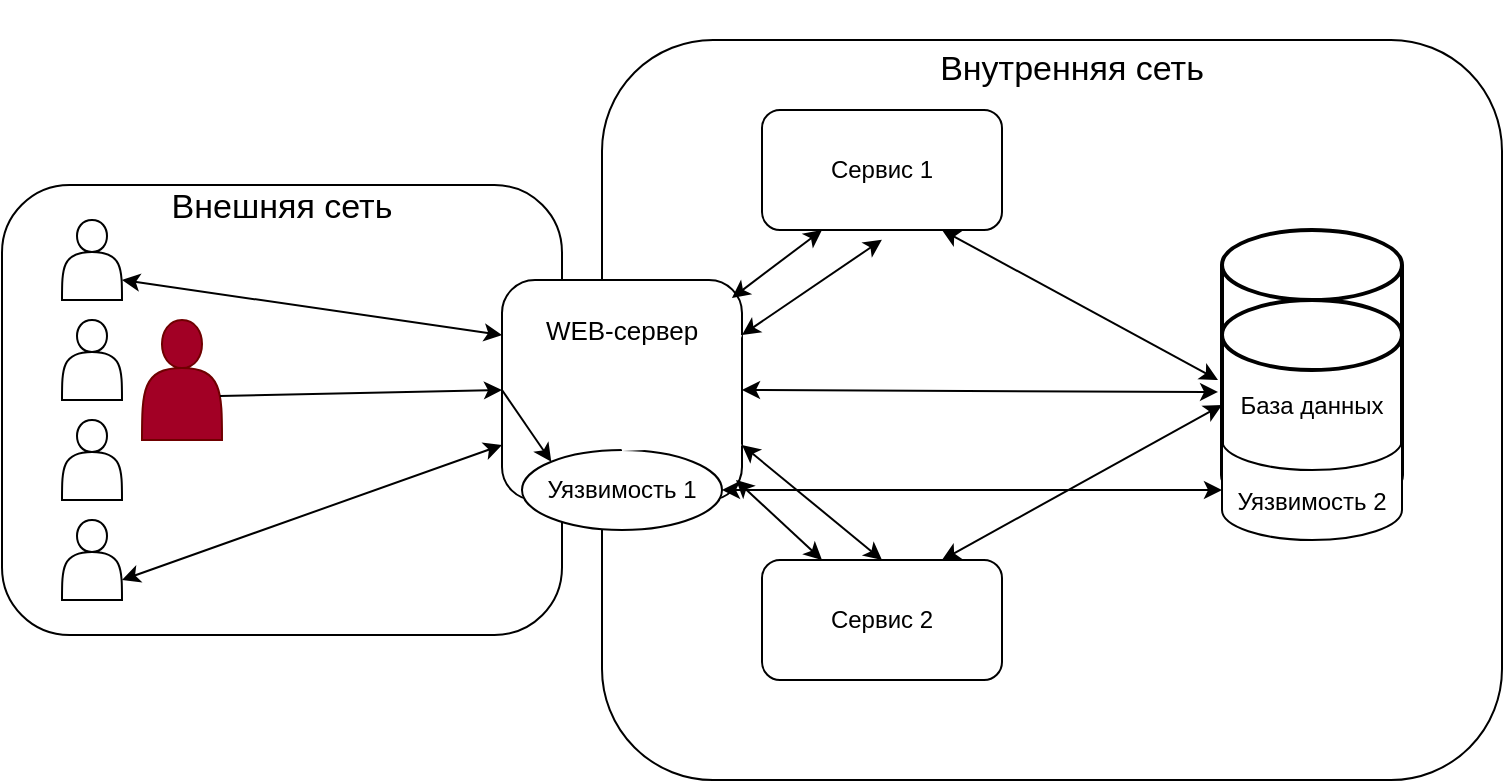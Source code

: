 <mxfile version="26.2.12">
  <diagram name="Страница — 1" id="lS1GgLHtKbjIQjwlJr_s">
    <mxGraphModel dx="948" dy="652" grid="1" gridSize="10" guides="1" tooltips="1" connect="1" arrows="1" fold="1" page="1" pageScale="1" pageWidth="827" pageHeight="1169" math="0" shadow="0">
      <root>
        <mxCell id="0" />
        <mxCell id="1" parent="0" />
        <mxCell id="QTDjVXUfdaDygn7Km25e-1" value="&lt;div&gt;&lt;/div&gt;" style="rounded=1;whiteSpace=wrap;html=1;fontColor=default;" vertex="1" parent="1">
          <mxGeometry x="70" y="162.5" width="280" height="225" as="geometry" />
        </mxCell>
        <mxCell id="QTDjVXUfdaDygn7Km25e-2" value="" style="rounded=1;whiteSpace=wrap;html=1;" vertex="1" parent="1">
          <mxGeometry x="370" y="90" width="450" height="370" as="geometry" />
        </mxCell>
        <mxCell id="QTDjVXUfdaDygn7Km25e-3" value="" style="shape=actor;whiteSpace=wrap;html=1;" vertex="1" parent="1">
          <mxGeometry x="100" y="180" width="30" height="40" as="geometry" />
        </mxCell>
        <mxCell id="QTDjVXUfdaDygn7Km25e-4" value="" style="shape=actor;whiteSpace=wrap;html=1;" vertex="1" parent="1">
          <mxGeometry x="100" y="230" width="30" height="40" as="geometry" />
        </mxCell>
        <mxCell id="QTDjVXUfdaDygn7Km25e-5" value="" style="shape=actor;whiteSpace=wrap;html=1;" vertex="1" parent="1">
          <mxGeometry x="100" y="280" width="30" height="40" as="geometry" />
        </mxCell>
        <mxCell id="QTDjVXUfdaDygn7Km25e-6" value="" style="shape=actor;whiteSpace=wrap;html=1;" vertex="1" parent="1">
          <mxGeometry x="100" y="330" width="30" height="40" as="geometry" />
        </mxCell>
        <mxCell id="QTDjVXUfdaDygn7Km25e-7" value="" style="shape=actor;whiteSpace=wrap;html=1;fillColor=light-dark(#A20025,#FF0000);fontColor=#ffffff;strokeColor=#6F0000;" vertex="1" parent="1">
          <mxGeometry x="140" y="230" width="40" height="60" as="geometry" />
        </mxCell>
        <mxCell id="QTDjVXUfdaDygn7Km25e-12" value="" style="strokeWidth=2;html=1;shape=mxgraph.flowchart.database;whiteSpace=wrap;" vertex="1" parent="1">
          <mxGeometry x="680" y="185" width="90" height="105" as="geometry" />
        </mxCell>
        <mxCell id="QTDjVXUfdaDygn7Km25e-13" value="База данных" style="strokeWidth=2;html=1;shape=mxgraph.flowchart.database;whiteSpace=wrap;" vertex="1" parent="1">
          <mxGeometry x="680" y="220" width="90" height="105" as="geometry" />
        </mxCell>
        <mxCell id="QTDjVXUfdaDygn7Km25e-15" value="Уязвимость 2" style="shape=cylinder3;whiteSpace=wrap;html=1;boundedLbl=1;backgroundOutline=1;size=15;lid=0;fillColor=light-dark(#FFFFFF,#FF0000);" vertex="1" parent="1">
          <mxGeometry x="680" y="290" width="90" height="50" as="geometry" />
        </mxCell>
        <mxCell id="QTDjVXUfdaDygn7Km25e-16" value="Сервис 1" style="rounded=1;whiteSpace=wrap;html=1;" vertex="1" parent="1">
          <mxGeometry x="450" y="125" width="120" height="60" as="geometry" />
        </mxCell>
        <mxCell id="QTDjVXUfdaDygn7Km25e-17" value="Сервис 2" style="rounded=1;whiteSpace=wrap;html=1;" vertex="1" parent="1">
          <mxGeometry x="450" y="350" width="120" height="60" as="geometry" />
        </mxCell>
        <mxCell id="QTDjVXUfdaDygn7Km25e-18" value="" style="rounded=1;whiteSpace=wrap;html=1;" vertex="1" parent="1">
          <mxGeometry x="320" y="210" width="120" height="110" as="geometry" />
        </mxCell>
        <mxCell id="QTDjVXUfdaDygn7Km25e-10" value="Уязвимость 1" style="ellipse;whiteSpace=wrap;html=1;fillColor=light-dark(#FFFFFF,#FF0000);direction=west;" vertex="1" parent="1">
          <mxGeometry x="330" y="295" width="100" height="40" as="geometry" />
        </mxCell>
        <mxCell id="QTDjVXUfdaDygn7Km25e-19" value="Внешняя сеть" style="text;html=1;align=center;verticalAlign=middle;whiteSpace=wrap;rounded=0;fontSize=17;" vertex="1" parent="1">
          <mxGeometry x="90" y="150" width="240" height="47.5" as="geometry" />
        </mxCell>
        <mxCell id="QTDjVXUfdaDygn7Km25e-20" value="&lt;font style=&quot;font-size: 17px;&quot;&gt;Внутренняя сеть&lt;/font&gt;" style="text;html=1;align=center;verticalAlign=middle;whiteSpace=wrap;rounded=0;" vertex="1" parent="1">
          <mxGeometry x="430" y="70" width="350" height="70" as="geometry" />
        </mxCell>
        <mxCell id="QTDjVXUfdaDygn7Km25e-22" value="" style="endArrow=classic;startArrow=classic;html=1;rounded=0;exitX=1;exitY=0.75;exitDx=0;exitDy=0;entryX=0;entryY=0.25;entryDx=0;entryDy=0;" edge="1" parent="1" source="QTDjVXUfdaDygn7Km25e-3" target="QTDjVXUfdaDygn7Km25e-18">
          <mxGeometry width="50" height="50" relative="1" as="geometry">
            <mxPoint x="210" y="250" as="sourcePoint" />
            <mxPoint x="260" y="200" as="targetPoint" />
          </mxGeometry>
        </mxCell>
        <mxCell id="QTDjVXUfdaDygn7Km25e-23" value="" style="endArrow=classic;startArrow=classic;html=1;rounded=0;entryX=0.25;entryY=1;entryDx=0;entryDy=0;exitX=0.958;exitY=0.082;exitDx=0;exitDy=0;exitPerimeter=0;" edge="1" parent="1" source="QTDjVXUfdaDygn7Km25e-18" target="QTDjVXUfdaDygn7Km25e-16">
          <mxGeometry width="50" height="50" relative="1" as="geometry">
            <mxPoint x="440" y="210" as="sourcePoint" />
            <mxPoint x="490" y="210" as="targetPoint" />
          </mxGeometry>
        </mxCell>
        <mxCell id="QTDjVXUfdaDygn7Km25e-24" value="" style="endArrow=classic;startArrow=classic;html=1;rounded=0;exitX=0.25;exitY=0;exitDx=0;exitDy=0;entryX=0.975;entryY=0.909;entryDx=0;entryDy=0;entryPerimeter=0;" edge="1" parent="1" source="QTDjVXUfdaDygn7Km25e-17" target="QTDjVXUfdaDygn7Km25e-18">
          <mxGeometry width="50" height="50" relative="1" as="geometry">
            <mxPoint x="390" y="360" as="sourcePoint" />
            <mxPoint x="442" y="285" as="targetPoint" />
          </mxGeometry>
        </mxCell>
        <mxCell id="QTDjVXUfdaDygn7Km25e-25" value="" style="endArrow=classic;startArrow=classic;html=1;rounded=0;exitX=1;exitY=0.5;exitDx=0;exitDy=0;entryX=-0.022;entryY=0.438;entryDx=0;entryDy=0;entryPerimeter=0;" edge="1" parent="1" source="QTDjVXUfdaDygn7Km25e-18" target="QTDjVXUfdaDygn7Km25e-13">
          <mxGeometry width="50" height="50" relative="1" as="geometry">
            <mxPoint x="560" y="280" as="sourcePoint" />
            <mxPoint x="610" y="230" as="targetPoint" />
          </mxGeometry>
        </mxCell>
        <mxCell id="QTDjVXUfdaDygn7Km25e-26" value="" style="endArrow=classic;startArrow=classic;html=1;rounded=0;entryX=0;entryY=0.75;entryDx=0;entryDy=0;" edge="1" parent="1" target="QTDjVXUfdaDygn7Km25e-18">
          <mxGeometry width="50" height="50" relative="1" as="geometry">
            <mxPoint x="130" y="360" as="sourcePoint" />
            <mxPoint x="180" y="310" as="targetPoint" />
          </mxGeometry>
        </mxCell>
        <mxCell id="QTDjVXUfdaDygn7Km25e-27" value="" style="endArrow=classic;html=1;rounded=0;exitX=0.975;exitY=0.633;exitDx=0;exitDy=0;entryX=0;entryY=0.5;entryDx=0;entryDy=0;strokeColor=light-dark(#000000,#FF0000);exitPerimeter=0;" edge="1" parent="1" source="QTDjVXUfdaDygn7Km25e-7" target="QTDjVXUfdaDygn7Km25e-18">
          <mxGeometry width="50" height="50" relative="1" as="geometry">
            <mxPoint x="190" y="300" as="sourcePoint" />
            <mxPoint x="240" y="250" as="targetPoint" />
          </mxGeometry>
        </mxCell>
        <mxCell id="QTDjVXUfdaDygn7Km25e-28" value="" style="endArrow=classic;startArrow=classic;html=1;rounded=0;exitX=0.75;exitY=1;exitDx=0;exitDy=0;" edge="1" parent="1" source="QTDjVXUfdaDygn7Km25e-16">
          <mxGeometry width="50" height="50" relative="1" as="geometry">
            <mxPoint x="580" y="250" as="sourcePoint" />
            <mxPoint x="678" y="260" as="targetPoint" />
          </mxGeometry>
        </mxCell>
        <mxCell id="QTDjVXUfdaDygn7Km25e-29" value="" style="endArrow=classic;startArrow=classic;html=1;rounded=0;entryX=0;entryY=0.5;entryDx=0;entryDy=0;entryPerimeter=0;exitX=0.75;exitY=0;exitDx=0;exitDy=0;" edge="1" parent="1" source="QTDjVXUfdaDygn7Km25e-17" target="QTDjVXUfdaDygn7Km25e-13">
          <mxGeometry width="50" height="50" relative="1" as="geometry">
            <mxPoint x="390" y="360" as="sourcePoint" />
            <mxPoint x="440" y="310" as="targetPoint" />
          </mxGeometry>
        </mxCell>
        <mxCell id="QTDjVXUfdaDygn7Km25e-31" value="" style="endArrow=classic;startArrow=classic;html=1;rounded=0;entryX=0.311;entryY=0.27;entryDx=0;entryDy=0;entryPerimeter=0;exitX=1;exitY=0.25;exitDx=0;exitDy=0;strokeColor=light-dark(#000000,#FF0000);" edge="1" parent="1" source="QTDjVXUfdaDygn7Km25e-18" target="QTDjVXUfdaDygn7Km25e-2">
          <mxGeometry width="50" height="50" relative="1" as="geometry">
            <mxPoint x="440" y="240" as="sourcePoint" />
            <mxPoint x="490" y="190" as="targetPoint" />
          </mxGeometry>
        </mxCell>
        <mxCell id="QTDjVXUfdaDygn7Km25e-32" value="" style="endArrow=classic;startArrow=classic;html=1;rounded=0;entryX=0.5;entryY=0;entryDx=0;entryDy=0;strokeColor=light-dark(#000000,#FF0019);exitX=1;exitY=0.75;exitDx=0;exitDy=0;" edge="1" parent="1" source="QTDjVXUfdaDygn7Km25e-18" target="QTDjVXUfdaDygn7Km25e-17">
          <mxGeometry width="50" height="50" relative="1" as="geometry">
            <mxPoint x="430" y="320" as="sourcePoint" />
            <mxPoint x="480" y="270" as="targetPoint" />
          </mxGeometry>
        </mxCell>
        <mxCell id="QTDjVXUfdaDygn7Km25e-34" value="" style="endArrow=classic;startArrow=classic;html=1;rounded=0;entryX=0;entryY=0.5;entryDx=0;entryDy=0;entryPerimeter=0;exitX=0;exitY=0.5;exitDx=0;exitDy=0;strokeColor=light-dark(#000000,#FF0000);" edge="1" parent="1" source="QTDjVXUfdaDygn7Km25e-10" target="QTDjVXUfdaDygn7Km25e-15">
          <mxGeometry width="50" height="50" relative="1" as="geometry">
            <mxPoint x="390" y="360" as="sourcePoint" />
            <mxPoint x="440" y="310" as="targetPoint" />
          </mxGeometry>
        </mxCell>
        <mxCell id="QTDjVXUfdaDygn7Km25e-35" value="" style="endArrow=classic;html=1;rounded=0;exitX=0;exitY=0.5;exitDx=0;exitDy=0;entryX=1;entryY=1;entryDx=0;entryDy=0;strokeColor=light-dark(#000000,#FF0000);" edge="1" parent="1" source="QTDjVXUfdaDygn7Km25e-18" target="QTDjVXUfdaDygn7Km25e-10">
          <mxGeometry width="50" height="50" relative="1" as="geometry">
            <mxPoint x="200" y="540" as="sourcePoint" />
            <mxPoint x="250" y="490" as="targetPoint" />
          </mxGeometry>
        </mxCell>
        <mxCell id="QTDjVXUfdaDygn7Km25e-36" value="" style="endArrow=classic;html=1;rounded=0;exitX=0.5;exitY=1;exitDx=0;exitDy=0;entryX=1;entryY=0.25;entryDx=0;entryDy=0;strokeColor=light-dark(#FFFFFF,#FF0000);" edge="1" parent="1" source="QTDjVXUfdaDygn7Km25e-10" target="QTDjVXUfdaDygn7Km25e-18">
          <mxGeometry width="50" height="50" relative="1" as="geometry">
            <mxPoint x="380" y="290" as="sourcePoint" />
            <mxPoint x="430" y="240" as="targetPoint" />
          </mxGeometry>
        </mxCell>
        <mxCell id="QTDjVXUfdaDygn7Km25e-37" value="" style="endArrow=classic;html=1;rounded=0;entryX=1;entryY=0.75;entryDx=0;entryDy=0;exitX=0.5;exitY=1;exitDx=0;exitDy=0;strokeColor=light-dark(#FFFFFF,#FF0000);" edge="1" parent="1" source="QTDjVXUfdaDygn7Km25e-10" target="QTDjVXUfdaDygn7Km25e-18">
          <mxGeometry width="50" height="50" relative="1" as="geometry">
            <mxPoint x="380" y="290" as="sourcePoint" />
            <mxPoint x="430" y="240" as="targetPoint" />
          </mxGeometry>
        </mxCell>
        <mxCell id="QTDjVXUfdaDygn7Km25e-38" value="&lt;font style=&quot;font-size: 13px;&quot;&gt;WEB-сервер&lt;/font&gt;" style="text;html=1;align=center;verticalAlign=middle;whiteSpace=wrap;rounded=0;" vertex="1" parent="1">
          <mxGeometry x="330" y="210" width="100" height="50" as="geometry" />
        </mxCell>
      </root>
    </mxGraphModel>
  </diagram>
</mxfile>

